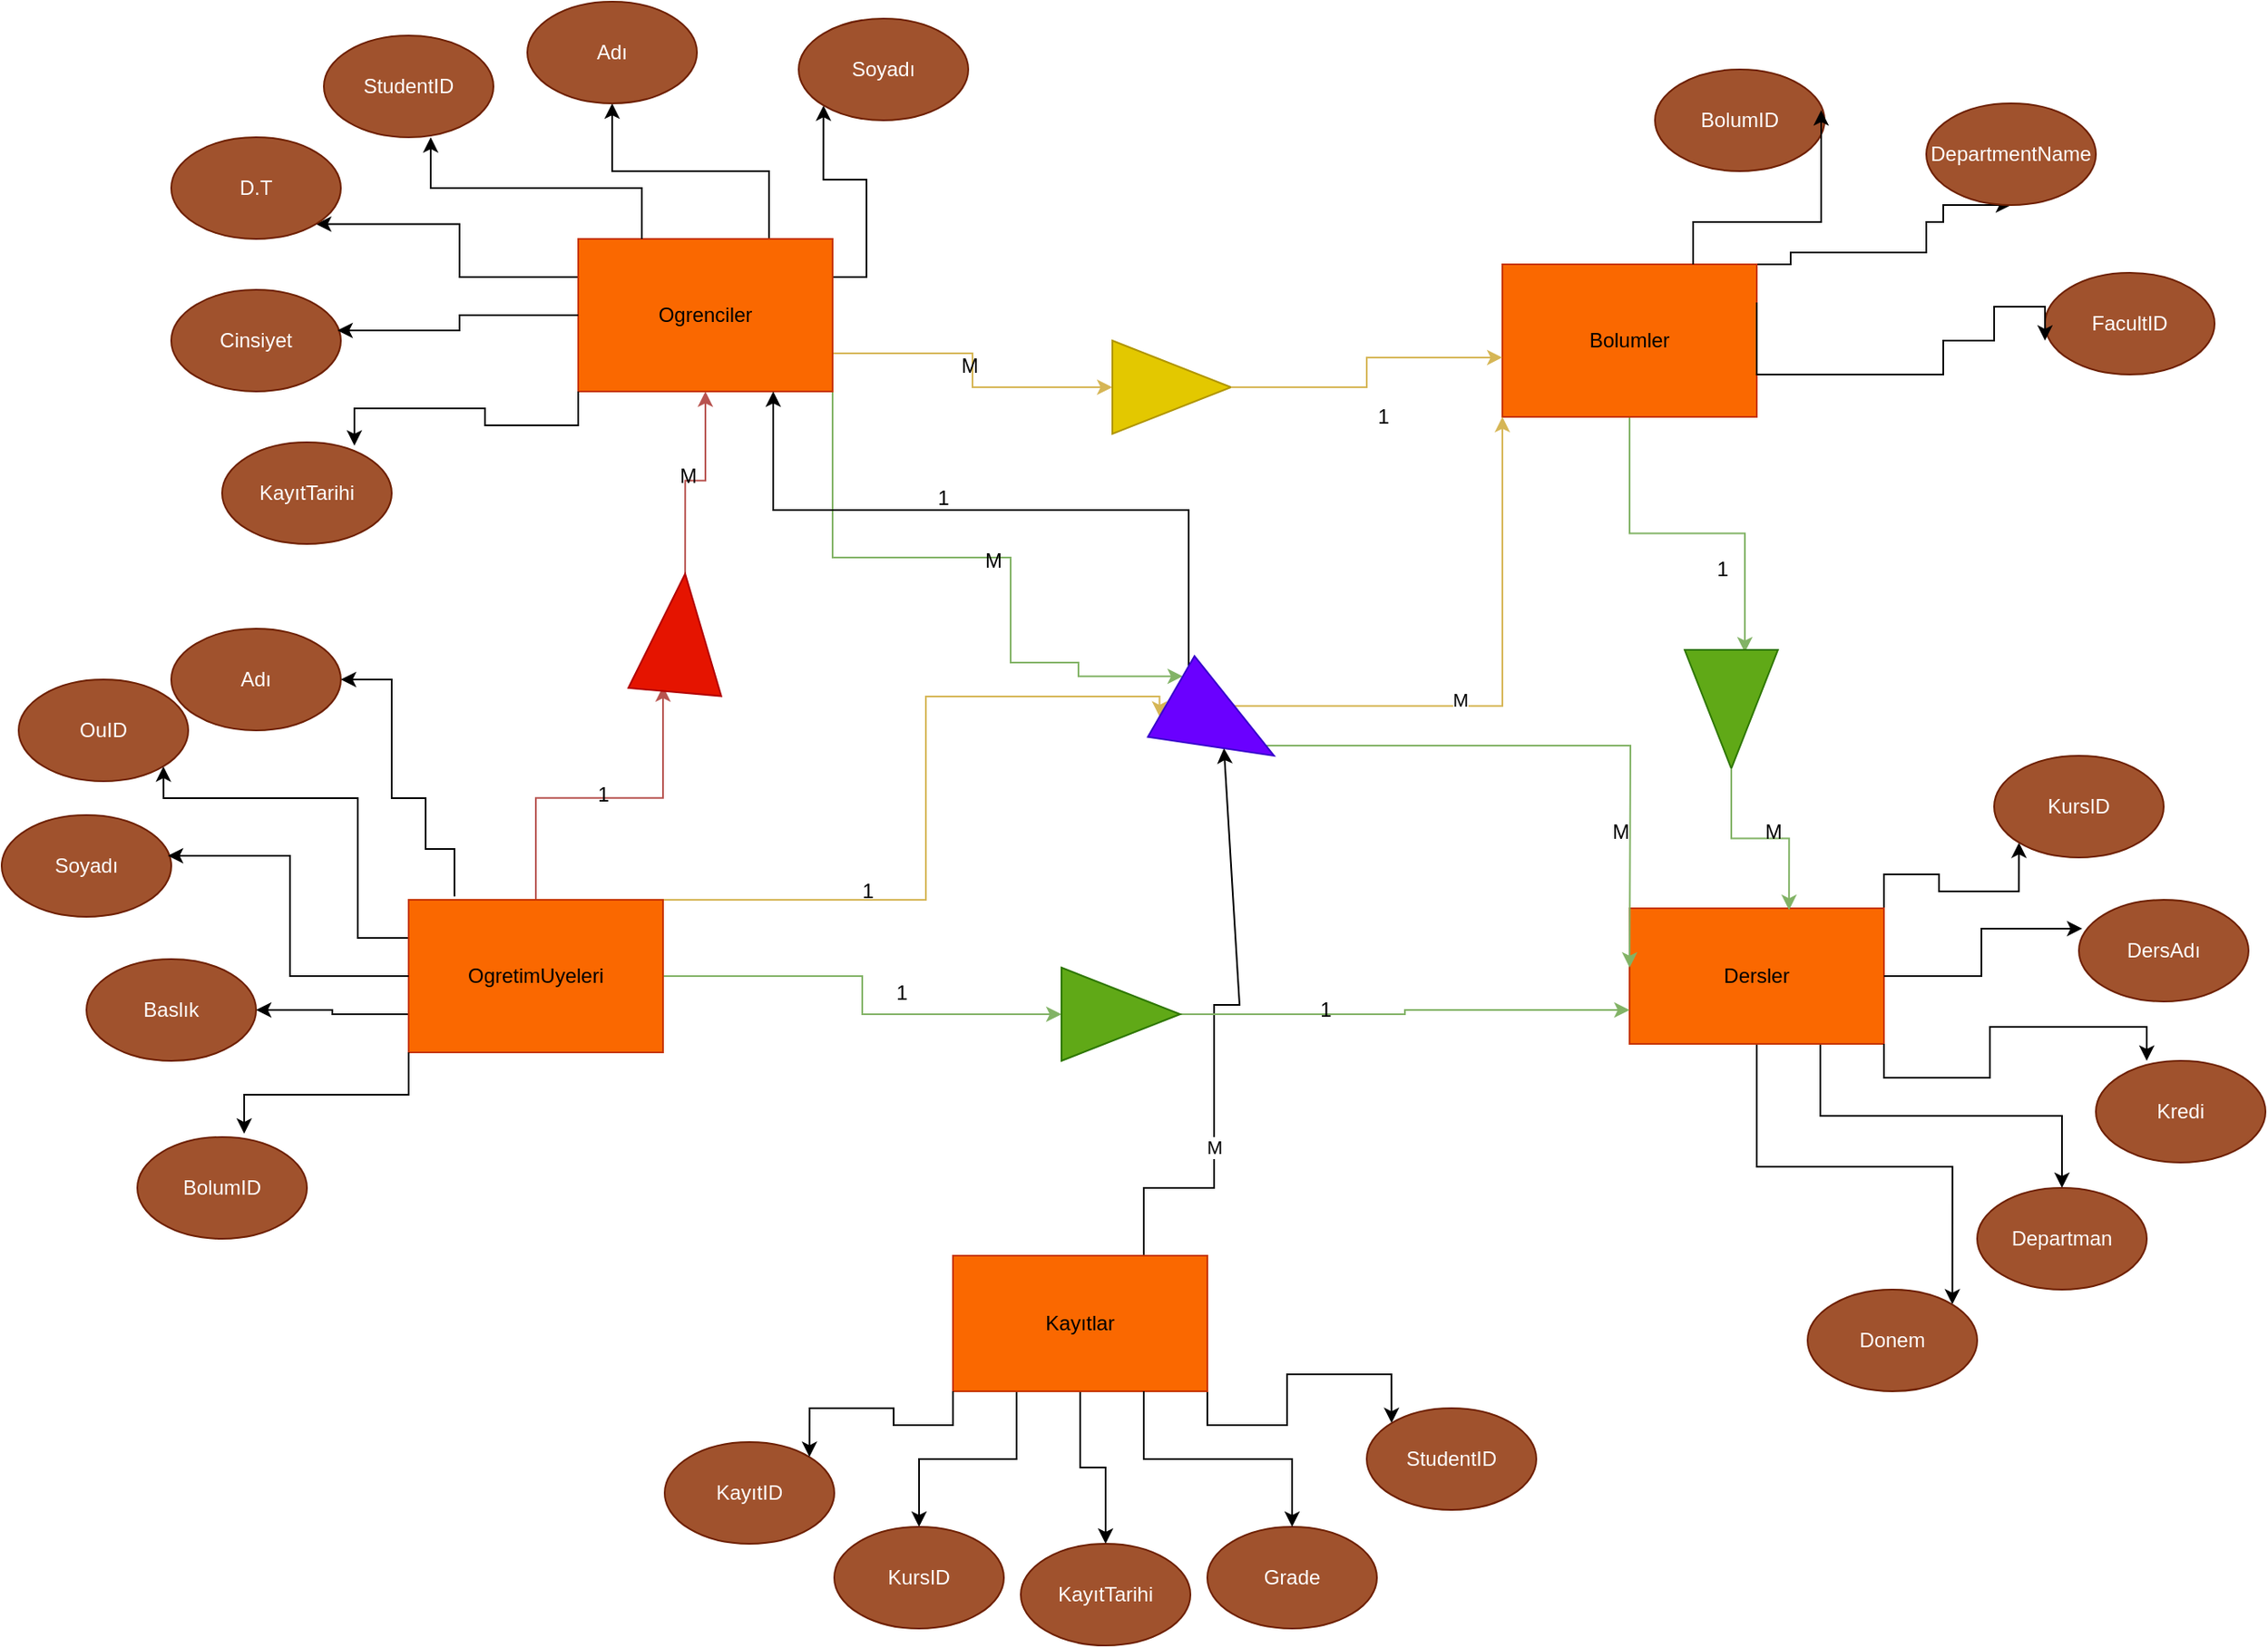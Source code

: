 <mxfile version="24.7.7">
  <diagram name="Sayfa -1" id="WX2jMY2qEzt07mCihYJ5">
    <mxGraphModel dx="2261" dy="780" grid="1" gridSize="10" guides="1" tooltips="1" connect="1" arrows="1" fold="1" page="1" pageScale="1" pageWidth="827" pageHeight="1169" math="0" shadow="0">
      <root>
        <mxCell id="0" />
        <mxCell id="1" parent="0" />
        <mxCell id="9qANduLwXeEZ5kH8iVx6-16" style="edgeStyle=orthogonalEdgeStyle;rounded=0;orthogonalLoop=1;jettySize=auto;html=1;exitX=0;exitY=0.25;exitDx=0;exitDy=0;entryX=1;entryY=1;entryDx=0;entryDy=0;" edge="1" parent="1" source="9qANduLwXeEZ5kH8iVx6-1" target="9qANduLwXeEZ5kH8iVx6-9">
          <mxGeometry relative="1" as="geometry" />
        </mxCell>
        <mxCell id="9qANduLwXeEZ5kH8iVx6-18" style="edgeStyle=orthogonalEdgeStyle;rounded=0;orthogonalLoop=1;jettySize=auto;html=1;exitX=0.75;exitY=0;exitDx=0;exitDy=0;" edge="1" parent="1" source="9qANduLwXeEZ5kH8iVx6-1" target="9qANduLwXeEZ5kH8iVx6-11">
          <mxGeometry relative="1" as="geometry" />
        </mxCell>
        <mxCell id="9qANduLwXeEZ5kH8iVx6-19" style="edgeStyle=orthogonalEdgeStyle;rounded=0;orthogonalLoop=1;jettySize=auto;html=1;exitX=1;exitY=0.25;exitDx=0;exitDy=0;entryX=0;entryY=1;entryDx=0;entryDy=0;" edge="1" parent="1" source="9qANduLwXeEZ5kH8iVx6-1" target="9qANduLwXeEZ5kH8iVx6-12">
          <mxGeometry relative="1" as="geometry" />
        </mxCell>
        <mxCell id="9qANduLwXeEZ5kH8iVx6-90" style="edgeStyle=orthogonalEdgeStyle;rounded=0;orthogonalLoop=1;jettySize=auto;html=1;exitX=1;exitY=0.75;exitDx=0;exitDy=0;entryX=0;entryY=0.5;entryDx=0;entryDy=0;fillColor=#fff2cc;strokeColor=#d6b656;" edge="1" parent="1" source="9qANduLwXeEZ5kH8iVx6-1" target="9qANduLwXeEZ5kH8iVx6-89">
          <mxGeometry relative="1" as="geometry" />
        </mxCell>
        <mxCell id="9qANduLwXeEZ5kH8iVx6-96" style="edgeStyle=orthogonalEdgeStyle;rounded=0;orthogonalLoop=1;jettySize=auto;html=1;exitX=1;exitY=1;exitDx=0;exitDy=0;fillColor=#d5e8d4;strokeColor=#82b366;entryX=0;entryY=0.25;entryDx=0;entryDy=0;" edge="1" parent="1" source="9qANduLwXeEZ5kH8iVx6-1" target="9qANduLwXeEZ5kH8iVx6-94">
          <mxGeometry relative="1" as="geometry">
            <mxPoint x="180" y="500" as="targetPoint" />
            <Array as="points">
              <mxPoint x="35" y="408" />
              <mxPoint x="140" y="408" />
              <mxPoint x="140" y="470" />
              <mxPoint x="180" y="470" />
              <mxPoint x="180" y="478" />
            </Array>
          </mxGeometry>
        </mxCell>
        <mxCell id="9qANduLwXeEZ5kH8iVx6-1" value="Ogrenciler" style="rounded=0;whiteSpace=wrap;html=1;fillColor=#fa6800;fontColor=#000000;strokeColor=#C73500;" vertex="1" parent="1">
          <mxGeometry x="-115" y="220" width="150" height="90" as="geometry" />
        </mxCell>
        <mxCell id="9qANduLwXeEZ5kH8iVx6-73" style="edgeStyle=orthogonalEdgeStyle;rounded=0;orthogonalLoop=1;jettySize=auto;html=1;exitX=1;exitY=0;exitDx=0;exitDy=0;entryX=0;entryY=1;entryDx=0;entryDy=0;" edge="1" parent="1" source="9qANduLwXeEZ5kH8iVx6-3" target="9qANduLwXeEZ5kH8iVx6-69">
          <mxGeometry relative="1" as="geometry" />
        </mxCell>
        <mxCell id="9qANduLwXeEZ5kH8iVx6-76" style="edgeStyle=orthogonalEdgeStyle;rounded=0;orthogonalLoop=1;jettySize=auto;html=1;exitX=0.75;exitY=1;exitDx=0;exitDy=0;" edge="1" parent="1" source="9qANduLwXeEZ5kH8iVx6-3" target="9qANduLwXeEZ5kH8iVx6-72">
          <mxGeometry relative="1" as="geometry" />
        </mxCell>
        <mxCell id="9qANduLwXeEZ5kH8iVx6-78" style="edgeStyle=orthogonalEdgeStyle;rounded=0;orthogonalLoop=1;jettySize=auto;html=1;exitX=0.5;exitY=1;exitDx=0;exitDy=0;entryX=1;entryY=0;entryDx=0;entryDy=0;" edge="1" parent="1" source="9qANduLwXeEZ5kH8iVx6-3" target="9qANduLwXeEZ5kH8iVx6-77">
          <mxGeometry relative="1" as="geometry" />
        </mxCell>
        <mxCell id="9qANduLwXeEZ5kH8iVx6-3" value="Dersler" style="rounded=0;whiteSpace=wrap;html=1;fillColor=#fa6800;fontColor=#000000;strokeColor=#C73500;" vertex="1" parent="1">
          <mxGeometry x="505" y="615" width="150" height="80" as="geometry" />
        </mxCell>
        <mxCell id="9qANduLwXeEZ5kH8iVx6-5" value="KayıtTarihi" style="ellipse;whiteSpace=wrap;html=1;fillColor=#a0522d;fontColor=#ffffff;strokeColor=#6D1F00;" vertex="1" parent="1">
          <mxGeometry x="-325" y="340" width="100" height="60" as="geometry" />
        </mxCell>
        <mxCell id="9qANduLwXeEZ5kH8iVx6-8" value="Cinsiyet" style="ellipse;whiteSpace=wrap;html=1;fillColor=#a0522d;fontColor=#ffffff;strokeColor=#6D1F00;" vertex="1" parent="1">
          <mxGeometry x="-355" y="250" width="100" height="60" as="geometry" />
        </mxCell>
        <mxCell id="9qANduLwXeEZ5kH8iVx6-9" value="D.T" style="ellipse;whiteSpace=wrap;html=1;fillColor=#a0522d;fontColor=#ffffff;strokeColor=#6D1F00;" vertex="1" parent="1">
          <mxGeometry x="-355" y="160" width="100" height="60" as="geometry" />
        </mxCell>
        <mxCell id="9qANduLwXeEZ5kH8iVx6-10" value="StudentID" style="ellipse;whiteSpace=wrap;html=1;fillColor=#a0522d;fontColor=#ffffff;strokeColor=#6D1F00;" vertex="1" parent="1">
          <mxGeometry x="-265" y="100" width="100" height="60" as="geometry" />
        </mxCell>
        <mxCell id="9qANduLwXeEZ5kH8iVx6-11" value="Adı" style="ellipse;whiteSpace=wrap;html=1;fillColor=#a0522d;fontColor=#ffffff;strokeColor=#6D1F00;" vertex="1" parent="1">
          <mxGeometry x="-145" y="80" width="100" height="60" as="geometry" />
        </mxCell>
        <mxCell id="9qANduLwXeEZ5kH8iVx6-12" value="Soyadı" style="ellipse;whiteSpace=wrap;html=1;fillColor=#a0522d;fontColor=#ffffff;strokeColor=#6D1F00;" vertex="1" parent="1">
          <mxGeometry x="15" y="90" width="100" height="60" as="geometry" />
        </mxCell>
        <mxCell id="9qANduLwXeEZ5kH8iVx6-84" style="edgeStyle=orthogonalEdgeStyle;rounded=0;orthogonalLoop=1;jettySize=auto;html=1;exitX=0.25;exitY=1;exitDx=0;exitDy=0;" edge="1" parent="1" source="9qANduLwXeEZ5kH8iVx6-13" target="9qANduLwXeEZ5kH8iVx6-80">
          <mxGeometry relative="1" as="geometry" />
        </mxCell>
        <mxCell id="9qANduLwXeEZ5kH8iVx6-86" style="edgeStyle=orthogonalEdgeStyle;rounded=0;orthogonalLoop=1;jettySize=auto;html=1;exitX=1;exitY=1;exitDx=0;exitDy=0;entryX=0;entryY=0;entryDx=0;entryDy=0;" edge="1" parent="1" source="9qANduLwXeEZ5kH8iVx6-13" target="9qANduLwXeEZ5kH8iVx6-82">
          <mxGeometry relative="1" as="geometry" />
        </mxCell>
        <mxCell id="9qANduLwXeEZ5kH8iVx6-88" style="edgeStyle=orthogonalEdgeStyle;rounded=0;orthogonalLoop=1;jettySize=auto;html=1;exitX=0.5;exitY=1;exitDx=0;exitDy=0;entryX=0.5;entryY=0;entryDx=0;entryDy=0;" edge="1" parent="1" source="9qANduLwXeEZ5kH8iVx6-13" target="9qANduLwXeEZ5kH8iVx6-87">
          <mxGeometry relative="1" as="geometry" />
        </mxCell>
        <mxCell id="9qANduLwXeEZ5kH8iVx6-123" style="edgeStyle=orthogonalEdgeStyle;rounded=0;orthogonalLoop=1;jettySize=auto;html=1;exitX=0.75;exitY=0;exitDx=0;exitDy=0;" edge="1" parent="1" source="9qANduLwXeEZ5kH8iVx6-13" target="9qANduLwXeEZ5kH8iVx6-94">
          <mxGeometry relative="1" as="geometry">
            <Array as="points">
              <mxPoint x="219" y="780" />
              <mxPoint x="260" y="780" />
              <mxPoint x="260" y="672" />
              <mxPoint x="275" y="672" />
            </Array>
          </mxGeometry>
        </mxCell>
        <mxCell id="9qANduLwXeEZ5kH8iVx6-126" value="M" style="edgeLabel;html=1;align=center;verticalAlign=middle;resizable=0;points=[];" vertex="1" connectable="0" parent="9qANduLwXeEZ5kH8iVx6-123">
          <mxGeometry x="-0.404" relative="1" as="geometry">
            <mxPoint as="offset" />
          </mxGeometry>
        </mxCell>
        <mxCell id="9qANduLwXeEZ5kH8iVx6-13" value="Kayıtlar" style="rounded=0;whiteSpace=wrap;html=1;fillColor=#fa6800;fontColor=#000000;strokeColor=#C73500;" vertex="1" parent="1">
          <mxGeometry x="106" y="820" width="150" height="80" as="geometry" />
        </mxCell>
        <mxCell id="9qANduLwXeEZ5kH8iVx6-14" style="edgeStyle=orthogonalEdgeStyle;rounded=0;orthogonalLoop=1;jettySize=auto;html=1;exitX=0;exitY=1;exitDx=0;exitDy=0;entryX=0.78;entryY=0.033;entryDx=0;entryDy=0;entryPerimeter=0;" edge="1" parent="1" source="9qANduLwXeEZ5kH8iVx6-1" target="9qANduLwXeEZ5kH8iVx6-5">
          <mxGeometry relative="1" as="geometry" />
        </mxCell>
        <mxCell id="9qANduLwXeEZ5kH8iVx6-15" style="edgeStyle=orthogonalEdgeStyle;rounded=0;orthogonalLoop=1;jettySize=auto;html=1;exitX=0;exitY=0.5;exitDx=0;exitDy=0;entryX=0.98;entryY=0.4;entryDx=0;entryDy=0;entryPerimeter=0;" edge="1" parent="1" source="9qANduLwXeEZ5kH8iVx6-1" target="9qANduLwXeEZ5kH8iVx6-8">
          <mxGeometry relative="1" as="geometry" />
        </mxCell>
        <mxCell id="9qANduLwXeEZ5kH8iVx6-17" style="edgeStyle=orthogonalEdgeStyle;rounded=0;orthogonalLoop=1;jettySize=auto;html=1;exitX=0.25;exitY=0;exitDx=0;exitDy=0;entryX=0.63;entryY=1;entryDx=0;entryDy=0;entryPerimeter=0;" edge="1" parent="1" source="9qANduLwXeEZ5kH8iVx6-1" target="9qANduLwXeEZ5kH8iVx6-10">
          <mxGeometry relative="1" as="geometry" />
        </mxCell>
        <mxCell id="9qANduLwXeEZ5kH8iVx6-20" style="edgeStyle=orthogonalEdgeStyle;rounded=0;orthogonalLoop=1;jettySize=auto;html=1;exitX=0;exitY=0.25;exitDx=0;exitDy=0;entryX=1;entryY=1;entryDx=0;entryDy=0;" edge="1" parent="1" source="9qANduLwXeEZ5kH8iVx6-23" target="9qANduLwXeEZ5kH8iVx6-26">
          <mxGeometry relative="1" as="geometry">
            <Array as="points">
              <mxPoint x="-245" y="633" />
              <mxPoint x="-245" y="550" />
              <mxPoint x="-360" y="550" />
            </Array>
          </mxGeometry>
        </mxCell>
        <mxCell id="9qANduLwXeEZ5kH8iVx6-21" style="edgeStyle=orthogonalEdgeStyle;rounded=0;orthogonalLoop=1;jettySize=auto;html=1;exitX=0;exitY=0.75;exitDx=0;exitDy=0;" edge="1" parent="1" source="9qANduLwXeEZ5kH8iVx6-23" target="9qANduLwXeEZ5kH8iVx6-28">
          <mxGeometry relative="1" as="geometry" />
        </mxCell>
        <mxCell id="9qANduLwXeEZ5kH8iVx6-47" style="edgeStyle=orthogonalEdgeStyle;rounded=0;orthogonalLoop=1;jettySize=auto;html=1;exitX=0.18;exitY=-0.022;exitDx=0;exitDy=0;exitPerimeter=0;" edge="1" parent="1" source="9qANduLwXeEZ5kH8iVx6-23" target="9qANduLwXeEZ5kH8iVx6-27">
          <mxGeometry relative="1" as="geometry">
            <Array as="points">
              <mxPoint x="-188" y="580" />
              <mxPoint x="-205" y="580" />
              <mxPoint x="-205" y="550" />
              <mxPoint x="-225" y="550" />
              <mxPoint x="-225" y="480" />
            </Array>
          </mxGeometry>
        </mxCell>
        <mxCell id="9qANduLwXeEZ5kH8iVx6-99" style="edgeStyle=orthogonalEdgeStyle;rounded=0;orthogonalLoop=1;jettySize=auto;html=1;exitX=0.5;exitY=0;exitDx=0;exitDy=0;entryX=0.039;entryY=0.369;entryDx=0;entryDy=0;entryPerimeter=0;fillColor=#f8cecc;strokeColor=#b85450;" edge="1" parent="1" source="9qANduLwXeEZ5kH8iVx6-23" target="9qANduLwXeEZ5kH8iVx6-100">
          <mxGeometry relative="1" as="geometry">
            <mxPoint x="-60" y="490" as="targetPoint" />
          </mxGeometry>
        </mxCell>
        <mxCell id="9qANduLwXeEZ5kH8iVx6-110" style="edgeStyle=orthogonalEdgeStyle;rounded=0;orthogonalLoop=1;jettySize=auto;html=1;exitX=1;exitY=0.5;exitDx=0;exitDy=0;entryX=0;entryY=0.5;entryDx=0;entryDy=0;fillColor=#d5e8d4;strokeColor=#82b366;" edge="1" parent="1" source="9qANduLwXeEZ5kH8iVx6-23" target="9qANduLwXeEZ5kH8iVx6-109">
          <mxGeometry relative="1" as="geometry" />
        </mxCell>
        <mxCell id="9qANduLwXeEZ5kH8iVx6-115" style="edgeStyle=orthogonalEdgeStyle;rounded=0;orthogonalLoop=1;jettySize=auto;html=1;exitX=1;exitY=0;exitDx=0;exitDy=0;fillColor=#fff2cc;strokeColor=#d6b656;entryX=0;entryY=0.75;entryDx=0;entryDy=0;" edge="1" parent="1" source="9qANduLwXeEZ5kH8iVx6-23" target="9qANduLwXeEZ5kH8iVx6-94">
          <mxGeometry relative="1" as="geometry">
            <mxPoint x="410" y="340" as="targetPoint" />
            <Array as="points">
              <mxPoint x="90" y="610" />
              <mxPoint x="90" y="490" />
              <mxPoint x="228" y="490" />
            </Array>
          </mxGeometry>
        </mxCell>
        <mxCell id="9qANduLwXeEZ5kH8iVx6-23" value="OgretimUyeleri" style="rounded=0;whiteSpace=wrap;html=1;fillColor=#fa6800;fontColor=#000000;strokeColor=#C73500;" vertex="1" parent="1">
          <mxGeometry x="-215" y="610" width="150" height="90" as="geometry" />
        </mxCell>
        <mxCell id="9qANduLwXeEZ5kH8iVx6-24" value="BolumID" style="ellipse;whiteSpace=wrap;html=1;fillColor=#a0522d;fontColor=#ffffff;strokeColor=#6D1F00;" vertex="1" parent="1">
          <mxGeometry x="-375" y="750" width="100" height="60" as="geometry" />
        </mxCell>
        <mxCell id="9qANduLwXeEZ5kH8iVx6-25" value="Soyadı" style="ellipse;whiteSpace=wrap;html=1;fillColor=#a0522d;fontColor=#ffffff;strokeColor=#6D1F00;" vertex="1" parent="1">
          <mxGeometry x="-455" y="560" width="100" height="60" as="geometry" />
        </mxCell>
        <mxCell id="9qANduLwXeEZ5kH8iVx6-26" value="OuID" style="ellipse;whiteSpace=wrap;html=1;fillColor=#a0522d;fontColor=#ffffff;strokeColor=#6D1F00;" vertex="1" parent="1">
          <mxGeometry x="-445" y="480" width="100" height="60" as="geometry" />
        </mxCell>
        <mxCell id="9qANduLwXeEZ5kH8iVx6-27" value="Adı" style="ellipse;whiteSpace=wrap;html=1;fillColor=#a0522d;fontColor=#ffffff;strokeColor=#6D1F00;" vertex="1" parent="1">
          <mxGeometry x="-355" y="450" width="100" height="60" as="geometry" />
        </mxCell>
        <mxCell id="9qANduLwXeEZ5kH8iVx6-28" value="Baslık" style="ellipse;whiteSpace=wrap;html=1;fillColor=#a0522d;fontColor=#ffffff;strokeColor=#6D1F00;" vertex="1" parent="1">
          <mxGeometry x="-405" y="645" width="100" height="60" as="geometry" />
        </mxCell>
        <mxCell id="9qANduLwXeEZ5kH8iVx6-31" style="edgeStyle=orthogonalEdgeStyle;rounded=0;orthogonalLoop=1;jettySize=auto;html=1;entryX=0.98;entryY=0.4;entryDx=0;entryDy=0;entryPerimeter=0;exitX=0;exitY=0.5;exitDx=0;exitDy=0;" edge="1" parent="1" source="9qANduLwXeEZ5kH8iVx6-23" target="9qANduLwXeEZ5kH8iVx6-25">
          <mxGeometry relative="1" as="geometry">
            <mxPoint x="-250" y="560" as="sourcePoint" />
          </mxGeometry>
        </mxCell>
        <mxCell id="9qANduLwXeEZ5kH8iVx6-34" style="edgeStyle=orthogonalEdgeStyle;rounded=0;orthogonalLoop=1;jettySize=auto;html=1;entryX=0.5;entryY=1;entryDx=0;entryDy=0;exitX=1;exitY=0;exitDx=0;exitDy=0;" edge="1" parent="1" source="9qANduLwXeEZ5kH8iVx6-37" target="9qANduLwXeEZ5kH8iVx6-40">
          <mxGeometry relative="1" as="geometry">
            <mxPoint x="590" y="185" as="sourcePoint" />
            <Array as="points">
              <mxPoint x="600" y="228" />
              <mxPoint x="680" y="228" />
              <mxPoint x="680" y="210" />
              <mxPoint x="690" y="210" />
              <mxPoint x="690" y="200" />
            </Array>
          </mxGeometry>
        </mxCell>
        <mxCell id="9qANduLwXeEZ5kH8iVx6-104" style="edgeStyle=orthogonalEdgeStyle;rounded=0;orthogonalLoop=1;jettySize=auto;html=1;exitX=0.5;exitY=1;exitDx=0;exitDy=0;fillColor=#d5e8d4;strokeColor=#82b366;entryX=0.021;entryY=0.355;entryDx=0;entryDy=0;entryPerimeter=0;" edge="1" parent="1" source="9qANduLwXeEZ5kH8iVx6-37" target="9qANduLwXeEZ5kH8iVx6-105">
          <mxGeometry relative="1" as="geometry">
            <mxPoint x="560" y="460" as="targetPoint" />
          </mxGeometry>
        </mxCell>
        <mxCell id="9qANduLwXeEZ5kH8iVx6-37" value="Bolumler" style="rounded=0;whiteSpace=wrap;html=1;fillColor=#fa6800;fontColor=#000000;strokeColor=#C73500;" vertex="1" parent="1">
          <mxGeometry x="430" y="235" width="150" height="90" as="geometry" />
        </mxCell>
        <mxCell id="9qANduLwXeEZ5kH8iVx6-39" value="BolumID" style="ellipse;whiteSpace=wrap;html=1;fillColor=#a0522d;fontColor=#ffffff;strokeColor=#6D1F00;" vertex="1" parent="1">
          <mxGeometry x="520" y="120" width="100" height="60" as="geometry" />
        </mxCell>
        <mxCell id="9qANduLwXeEZ5kH8iVx6-40" value="DepartmentName" style="ellipse;whiteSpace=wrap;html=1;fillColor=#a0522d;fontColor=#ffffff;strokeColor=#6D1F00;" vertex="1" parent="1">
          <mxGeometry x="680" y="140" width="100" height="60" as="geometry" />
        </mxCell>
        <mxCell id="9qANduLwXeEZ5kH8iVx6-41" value="FacultID" style="ellipse;whiteSpace=wrap;html=1;fillColor=#a0522d;fontColor=#ffffff;strokeColor=#6D1F00;" vertex="1" parent="1">
          <mxGeometry x="750" y="240" width="100" height="60" as="geometry" />
        </mxCell>
        <mxCell id="9qANduLwXeEZ5kH8iVx6-45" style="edgeStyle=orthogonalEdgeStyle;rounded=0;orthogonalLoop=1;jettySize=auto;html=1;entryX=0.98;entryY=0.4;entryDx=0;entryDy=0;entryPerimeter=0;exitX=0.75;exitY=0;exitDx=0;exitDy=0;" edge="1" parent="1" source="9qANduLwXeEZ5kH8iVx6-37" target="9qANduLwXeEZ5kH8iVx6-39">
          <mxGeometry relative="1" as="geometry">
            <mxPoint x="450" y="215" as="sourcePoint" />
            <Array as="points">
              <mxPoint x="563" y="210" />
              <mxPoint x="648" y="210" />
            </Array>
          </mxGeometry>
        </mxCell>
        <mxCell id="9qANduLwXeEZ5kH8iVx6-46" style="edgeStyle=orthogonalEdgeStyle;rounded=0;orthogonalLoop=1;jettySize=auto;html=1;exitX=1;exitY=0.25;exitDx=0;exitDy=0;entryX=0;entryY=0.667;entryDx=0;entryDy=0;entryPerimeter=0;" edge="1" parent="1" source="9qANduLwXeEZ5kH8iVx6-37" target="9qANduLwXeEZ5kH8iVx6-41">
          <mxGeometry relative="1" as="geometry">
            <Array as="points">
              <mxPoint x="600" y="300" />
              <mxPoint x="690" y="300" />
              <mxPoint x="690" y="280" />
              <mxPoint x="720" y="280" />
              <mxPoint x="720" y="260" />
              <mxPoint x="740" y="260" />
            </Array>
          </mxGeometry>
        </mxCell>
        <mxCell id="9qANduLwXeEZ5kH8iVx6-52" style="edgeStyle=orthogonalEdgeStyle;rounded=0;orthogonalLoop=1;jettySize=auto;html=1;exitX=0;exitY=1;exitDx=0;exitDy=0;entryX=0.63;entryY=-0.033;entryDx=0;entryDy=0;entryPerimeter=0;" edge="1" parent="1" source="9qANduLwXeEZ5kH8iVx6-23" target="9qANduLwXeEZ5kH8iVx6-24">
          <mxGeometry relative="1" as="geometry">
            <mxPoint x="-30" y="810.02" as="targetPoint" />
          </mxGeometry>
        </mxCell>
        <mxCell id="9qANduLwXeEZ5kH8iVx6-69" value="KursID" style="ellipse;whiteSpace=wrap;html=1;fillColor=#a0522d;fontColor=#ffffff;strokeColor=#6D1F00;" vertex="1" parent="1">
          <mxGeometry x="720" y="525" width="100" height="60" as="geometry" />
        </mxCell>
        <mxCell id="9qANduLwXeEZ5kH8iVx6-70" value="DersAdı" style="ellipse;whiteSpace=wrap;html=1;fillColor=#a0522d;fontColor=#ffffff;strokeColor=#6D1F00;" vertex="1" parent="1">
          <mxGeometry x="770" y="610" width="100" height="60" as="geometry" />
        </mxCell>
        <mxCell id="9qANduLwXeEZ5kH8iVx6-71" value="Kredi" style="ellipse;whiteSpace=wrap;html=1;fillColor=#a0522d;fontColor=#ffffff;strokeColor=#6D1F00;" vertex="1" parent="1">
          <mxGeometry x="780" y="705" width="100" height="60" as="geometry" />
        </mxCell>
        <mxCell id="9qANduLwXeEZ5kH8iVx6-72" value="Departman" style="ellipse;whiteSpace=wrap;html=1;fillColor=#a0522d;fontColor=#ffffff;strokeColor=#6D1F00;" vertex="1" parent="1">
          <mxGeometry x="710" y="780" width="100" height="60" as="geometry" />
        </mxCell>
        <mxCell id="9qANduLwXeEZ5kH8iVx6-74" style="edgeStyle=orthogonalEdgeStyle;rounded=0;orthogonalLoop=1;jettySize=auto;html=1;exitX=1;exitY=0.5;exitDx=0;exitDy=0;entryX=0.02;entryY=0.283;entryDx=0;entryDy=0;entryPerimeter=0;" edge="1" parent="1" source="9qANduLwXeEZ5kH8iVx6-3" target="9qANduLwXeEZ5kH8iVx6-70">
          <mxGeometry relative="1" as="geometry" />
        </mxCell>
        <mxCell id="9qANduLwXeEZ5kH8iVx6-75" style="edgeStyle=orthogonalEdgeStyle;rounded=0;orthogonalLoop=1;jettySize=auto;html=1;exitX=1;exitY=1;exitDx=0;exitDy=0;entryX=0.3;entryY=0;entryDx=0;entryDy=0;entryPerimeter=0;" edge="1" parent="1" source="9qANduLwXeEZ5kH8iVx6-3" target="9qANduLwXeEZ5kH8iVx6-71">
          <mxGeometry relative="1" as="geometry" />
        </mxCell>
        <mxCell id="9qANduLwXeEZ5kH8iVx6-77" value="Donem" style="ellipse;whiteSpace=wrap;html=1;fillColor=#a0522d;fontColor=#ffffff;strokeColor=#6D1F00;" vertex="1" parent="1">
          <mxGeometry x="610" y="840" width="100" height="60" as="geometry" />
        </mxCell>
        <mxCell id="9qANduLwXeEZ5kH8iVx6-79" value="Grade" style="ellipse;whiteSpace=wrap;html=1;fillColor=#a0522d;fontColor=#ffffff;strokeColor=#6D1F00;" vertex="1" parent="1">
          <mxGeometry x="256" y="980" width="100" height="60" as="geometry" />
        </mxCell>
        <mxCell id="9qANduLwXeEZ5kH8iVx6-80" value="KursID" style="ellipse;whiteSpace=wrap;html=1;fillColor=#a0522d;fontColor=#ffffff;strokeColor=#6D1F00;" vertex="1" parent="1">
          <mxGeometry x="36" y="980" width="100" height="60" as="geometry" />
        </mxCell>
        <mxCell id="9qANduLwXeEZ5kH8iVx6-81" value="KayıtID" style="ellipse;whiteSpace=wrap;html=1;fillColor=#a0522d;fontColor=#ffffff;strokeColor=#6D1F00;" vertex="1" parent="1">
          <mxGeometry x="-64" y="930" width="100" height="60" as="geometry" />
        </mxCell>
        <mxCell id="9qANduLwXeEZ5kH8iVx6-82" value="StudentID" style="ellipse;whiteSpace=wrap;html=1;fillColor=#a0522d;fontColor=#ffffff;strokeColor=#6D1F00;" vertex="1" parent="1">
          <mxGeometry x="350" y="910" width="100" height="60" as="geometry" />
        </mxCell>
        <mxCell id="9qANduLwXeEZ5kH8iVx6-83" style="edgeStyle=orthogonalEdgeStyle;rounded=0;orthogonalLoop=1;jettySize=auto;html=1;exitX=0;exitY=1;exitDx=0;exitDy=0;entryX=1;entryY=0;entryDx=0;entryDy=0;" edge="1" parent="1" source="9qANduLwXeEZ5kH8iVx6-13" target="9qANduLwXeEZ5kH8iVx6-81">
          <mxGeometry relative="1" as="geometry">
            <mxPoint x="26" y="920" as="targetPoint" />
          </mxGeometry>
        </mxCell>
        <mxCell id="9qANduLwXeEZ5kH8iVx6-85" style="edgeStyle=orthogonalEdgeStyle;rounded=0;orthogonalLoop=1;jettySize=auto;html=1;exitX=0.75;exitY=1;exitDx=0;exitDy=0;entryX=0.5;entryY=0;entryDx=0;entryDy=0;" edge="1" parent="1" source="9qANduLwXeEZ5kH8iVx6-13" target="9qANduLwXeEZ5kH8iVx6-79">
          <mxGeometry relative="1" as="geometry">
            <mxPoint x="296" y="970" as="targetPoint" />
          </mxGeometry>
        </mxCell>
        <mxCell id="9qANduLwXeEZ5kH8iVx6-87" value="KayıtTarihi" style="ellipse;whiteSpace=wrap;html=1;fillColor=#a0522d;fontColor=#ffffff;strokeColor=#6D1F00;" vertex="1" parent="1">
          <mxGeometry x="146" y="990" width="100" height="60" as="geometry" />
        </mxCell>
        <mxCell id="9qANduLwXeEZ5kH8iVx6-89" value="" style="triangle;whiteSpace=wrap;html=1;fillColor=#e3c800;strokeColor=#B09500;fontColor=#000000;" vertex="1" parent="1">
          <mxGeometry x="200" y="280" width="70" height="55" as="geometry" />
        </mxCell>
        <mxCell id="9qANduLwXeEZ5kH8iVx6-91" style="edgeStyle=orthogonalEdgeStyle;rounded=0;orthogonalLoop=1;jettySize=auto;html=1;exitX=1;exitY=0.5;exitDx=0;exitDy=0;entryX=0;entryY=0.611;entryDx=0;entryDy=0;entryPerimeter=0;fillColor=#fff2cc;strokeColor=#d6b656;" edge="1" parent="1" source="9qANduLwXeEZ5kH8iVx6-89" target="9qANduLwXeEZ5kH8iVx6-37">
          <mxGeometry relative="1" as="geometry" />
        </mxCell>
        <mxCell id="9qANduLwXeEZ5kH8iVx6-92" value="1" style="text;html=1;align=center;verticalAlign=middle;whiteSpace=wrap;rounded=0;" vertex="1" parent="1">
          <mxGeometry x="330" y="310" width="60" height="30" as="geometry" />
        </mxCell>
        <mxCell id="9qANduLwXeEZ5kH8iVx6-93" value="M" style="text;html=1;align=center;verticalAlign=middle;whiteSpace=wrap;rounded=0;" vertex="1" parent="1">
          <mxGeometry x="86" y="280" width="60" height="30" as="geometry" />
        </mxCell>
        <mxCell id="9qANduLwXeEZ5kH8iVx6-95" style="edgeStyle=orthogonalEdgeStyle;rounded=0;orthogonalLoop=1;jettySize=auto;html=1;exitX=0.867;exitY=0.472;exitDx=0;exitDy=0;entryX=0;entryY=0.5;entryDx=0;entryDy=0;fillColor=#d5e8d4;strokeColor=#82b366;exitPerimeter=0;" edge="1" parent="1" source="9qANduLwXeEZ5kH8iVx6-94">
          <mxGeometry relative="1" as="geometry">
            <mxPoint x="305.311" y="495" as="sourcePoint" />
            <mxPoint x="505" y="650" as="targetPoint" />
          </mxGeometry>
        </mxCell>
        <mxCell id="9qANduLwXeEZ5kH8iVx6-119" style="edgeStyle=orthogonalEdgeStyle;rounded=0;orthogonalLoop=1;jettySize=auto;html=1;exitX=0.5;exitY=0;exitDx=0;exitDy=0;entryX=0;entryY=1;entryDx=0;entryDy=0;fillColor=#fff2cc;strokeColor=#d6b656;" edge="1" parent="1" source="9qANduLwXeEZ5kH8iVx6-94" target="9qANduLwXeEZ5kH8iVx6-37">
          <mxGeometry relative="1" as="geometry" />
        </mxCell>
        <mxCell id="9qANduLwXeEZ5kH8iVx6-121" value="M" style="edgeLabel;html=1;align=center;verticalAlign=middle;resizable=0;points=[];" vertex="1" connectable="0" parent="9qANduLwXeEZ5kH8iVx6-119">
          <mxGeometry x="-0.195" y="4" relative="1" as="geometry">
            <mxPoint as="offset" />
          </mxGeometry>
        </mxCell>
        <mxCell id="9qANduLwXeEZ5kH8iVx6-124" style="edgeStyle=orthogonalEdgeStyle;rounded=0;orthogonalLoop=1;jettySize=auto;html=1;exitX=0;exitY=0.5;exitDx=0;exitDy=0;" edge="1" parent="1" source="9qANduLwXeEZ5kH8iVx6-94" target="9qANduLwXeEZ5kH8iVx6-1">
          <mxGeometry relative="1" as="geometry">
            <Array as="points">
              <mxPoint x="245" y="380" />
              <mxPoint y="380" />
            </Array>
          </mxGeometry>
        </mxCell>
        <mxCell id="9qANduLwXeEZ5kH8iVx6-94" value="" style="triangle;whiteSpace=wrap;html=1;fillColor=#6a00ff;strokeColor=#3700CC;rotation=30;fontColor=#ffffff;" vertex="1" parent="1">
          <mxGeometry x="230" y="480" width="70" height="55" as="geometry" />
        </mxCell>
        <mxCell id="9qANduLwXeEZ5kH8iVx6-97" value="M" style="text;html=1;align=center;verticalAlign=middle;whiteSpace=wrap;rounded=0;" vertex="1" parent="1">
          <mxGeometry x="100" y="395" width="60" height="30" as="geometry" />
        </mxCell>
        <mxCell id="9qANduLwXeEZ5kH8iVx6-98" value="M" style="text;html=1;align=center;verticalAlign=middle;whiteSpace=wrap;rounded=0;" vertex="1" parent="1">
          <mxGeometry x="470" y="555" width="60" height="30" as="geometry" />
        </mxCell>
        <mxCell id="9qANduLwXeEZ5kH8iVx6-101" style="edgeStyle=orthogonalEdgeStyle;rounded=0;orthogonalLoop=1;jettySize=auto;html=1;exitX=1;exitY=0.5;exitDx=0;exitDy=0;entryX=0.5;entryY=1;entryDx=0;entryDy=0;fillColor=#f8cecc;strokeColor=#b85450;" edge="1" parent="1" source="9qANduLwXeEZ5kH8iVx6-100" target="9qANduLwXeEZ5kH8iVx6-1">
          <mxGeometry relative="1" as="geometry" />
        </mxCell>
        <mxCell id="9qANduLwXeEZ5kH8iVx6-100" value="" style="triangle;whiteSpace=wrap;html=1;fillColor=#e51400;strokeColor=#B20000;rotation=-85;fontColor=#ffffff;" vertex="1" parent="1">
          <mxGeometry x="-90" y="425" width="70" height="55" as="geometry" />
        </mxCell>
        <mxCell id="9qANduLwXeEZ5kH8iVx6-102" value="1" style="text;html=1;align=center;verticalAlign=middle;whiteSpace=wrap;rounded=0;" vertex="1" parent="1">
          <mxGeometry x="-130" y="532.5" width="60" height="30" as="geometry" />
        </mxCell>
        <mxCell id="9qANduLwXeEZ5kH8iVx6-103" value="M" style="text;html=1;align=center;verticalAlign=middle;whiteSpace=wrap;rounded=0;" vertex="1" parent="1">
          <mxGeometry x="-80" y="345" width="60" height="30" as="geometry" />
        </mxCell>
        <mxCell id="9qANduLwXeEZ5kH8iVx6-105" value="" style="triangle;whiteSpace=wrap;html=1;fillColor=#60a917;strokeColor=#2D7600;rotation=90;fontColor=#ffffff;" vertex="1" parent="1">
          <mxGeometry x="530" y="470" width="70" height="55" as="geometry" />
        </mxCell>
        <mxCell id="9qANduLwXeEZ5kH8iVx6-106" style="edgeStyle=orthogonalEdgeStyle;rounded=0;orthogonalLoop=1;jettySize=auto;html=1;exitX=1;exitY=0.5;exitDx=0;exitDy=0;entryX=0.627;entryY=0.013;entryDx=0;entryDy=0;entryPerimeter=0;fillColor=#d5e8d4;strokeColor=#82b366;" edge="1" parent="1" source="9qANduLwXeEZ5kH8iVx6-105" target="9qANduLwXeEZ5kH8iVx6-3">
          <mxGeometry relative="1" as="geometry" />
        </mxCell>
        <mxCell id="9qANduLwXeEZ5kH8iVx6-107" value="1" style="text;html=1;align=center;verticalAlign=middle;whiteSpace=wrap;rounded=0;" vertex="1" parent="1">
          <mxGeometry x="530" y="400" width="60" height="30" as="geometry" />
        </mxCell>
        <mxCell id="9qANduLwXeEZ5kH8iVx6-108" value="M" style="text;html=1;align=center;verticalAlign=middle;whiteSpace=wrap;rounded=0;" vertex="1" parent="1">
          <mxGeometry x="560" y="555" width="60" height="30" as="geometry" />
        </mxCell>
        <mxCell id="9qANduLwXeEZ5kH8iVx6-111" style="edgeStyle=orthogonalEdgeStyle;rounded=0;orthogonalLoop=1;jettySize=auto;html=1;exitX=1;exitY=0.5;exitDx=0;exitDy=0;entryX=0;entryY=0.75;entryDx=0;entryDy=0;fillColor=#d5e8d4;strokeColor=#82b366;" edge="1" parent="1" source="9qANduLwXeEZ5kH8iVx6-109" target="9qANduLwXeEZ5kH8iVx6-3">
          <mxGeometry relative="1" as="geometry" />
        </mxCell>
        <mxCell id="9qANduLwXeEZ5kH8iVx6-109" value="" style="triangle;whiteSpace=wrap;html=1;fillColor=#60a917;strokeColor=#2D7600;fontColor=#ffffff;" vertex="1" parent="1">
          <mxGeometry x="170" y="650" width="70" height="55" as="geometry" />
        </mxCell>
        <mxCell id="9qANduLwXeEZ5kH8iVx6-113" value="1" style="text;html=1;align=center;verticalAlign=middle;whiteSpace=wrap;rounded=0;" vertex="1" parent="1">
          <mxGeometry x="46" y="650" width="60" height="30" as="geometry" />
        </mxCell>
        <mxCell id="9qANduLwXeEZ5kH8iVx6-114" value="1" style="text;html=1;align=center;verticalAlign=middle;whiteSpace=wrap;rounded=0;" vertex="1" parent="1">
          <mxGeometry x="296" y="660" width="60" height="30" as="geometry" />
        </mxCell>
        <mxCell id="9qANduLwXeEZ5kH8iVx6-120" value="1" style="text;html=1;align=center;verticalAlign=middle;whiteSpace=wrap;rounded=0;" vertex="1" parent="1">
          <mxGeometry x="26" y="590" width="60" height="30" as="geometry" />
        </mxCell>
        <mxCell id="9qANduLwXeEZ5kH8iVx6-125" value="1" style="text;html=1;align=center;verticalAlign=middle;resizable=0;points=[];autosize=1;strokeColor=none;fillColor=none;" vertex="1" parent="1">
          <mxGeometry x="85" y="358" width="30" height="30" as="geometry" />
        </mxCell>
      </root>
    </mxGraphModel>
  </diagram>
</mxfile>
